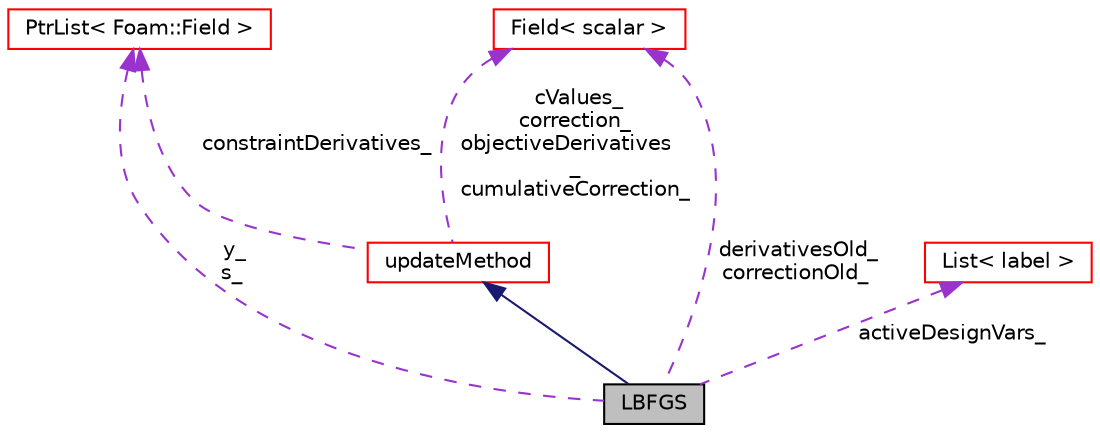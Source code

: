 digraph "LBFGS"
{
  bgcolor="transparent";
  edge [fontname="Helvetica",fontsize="10",labelfontname="Helvetica",labelfontsize="10"];
  node [fontname="Helvetica",fontsize="10",shape=record];
  Node1 [label="LBFGS",height=0.2,width=0.4,color="black", fillcolor="grey75", style="filled" fontcolor="black"];
  Node2 -> Node1 [dir="back",color="midnightblue",fontsize="10",style="solid",fontname="Helvetica"];
  Node2 [label="updateMethod",height=0.2,width=0.4,color="red",URL="$classFoam_1_1updateMethod.html",tooltip="Abstract base class for optimisation methods. "];
  Node3 -> Node2 [dir="back",color="darkorchid3",fontsize="10",style="dashed",label=" constraintDerivatives_" ,fontname="Helvetica"];
  Node3 [label="PtrList\< Foam::Field \>",height=0.2,width=0.4,color="red",URL="$classFoam_1_1PtrList.html"];
  Node4 -> Node2 [dir="back",color="darkorchid3",fontsize="10",style="dashed",label=" cValues_\ncorrection_\nobjectiveDerivatives\l_\ncumulativeCorrection_" ,fontname="Helvetica"];
  Node4 [label="Field\< scalar \>",height=0.2,width=0.4,color="red",URL="$classFoam_1_1Field.html"];
  Node3 -> Node1 [dir="back",color="darkorchid3",fontsize="10",style="dashed",label=" y_\ns_" ,fontname="Helvetica"];
  Node5 -> Node1 [dir="back",color="darkorchid3",fontsize="10",style="dashed",label=" activeDesignVars_" ,fontname="Helvetica"];
  Node5 [label="List\< label \>",height=0.2,width=0.4,color="red",URL="$classFoam_1_1List.html"];
  Node4 -> Node1 [dir="back",color="darkorchid3",fontsize="10",style="dashed",label=" derivativesOld_\ncorrectionOld_" ,fontname="Helvetica"];
}

